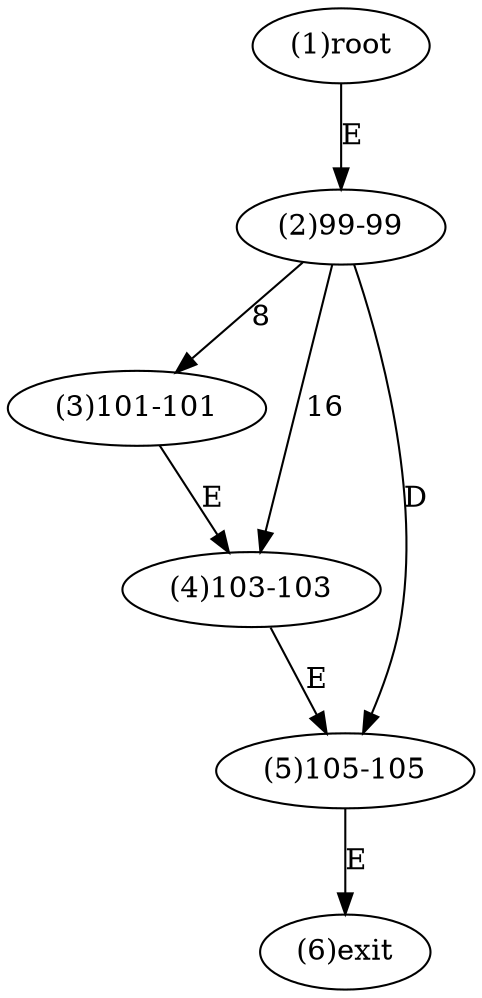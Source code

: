 digraph "" { 
1[ label="(1)root"];
2[ label="(2)99-99"];
3[ label="(3)101-101"];
4[ label="(4)103-103"];
5[ label="(5)105-105"];
6[ label="(6)exit"];
1->2[ label="E"];
2->3[ label="8"];
2->4[ label="16"];
2->5[ label="D"];
3->4[ label="E"];
4->5[ label="E"];
5->6[ label="E"];
}